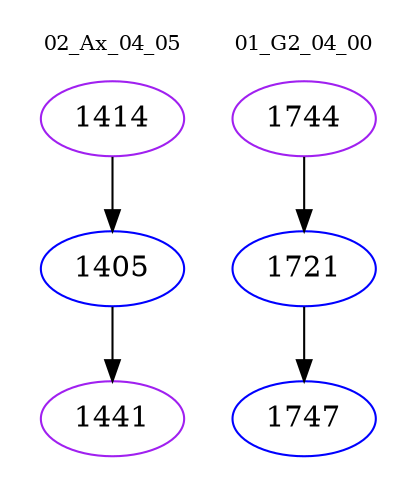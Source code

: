digraph{
subgraph cluster_0 {
color = white
label = "02_Ax_04_05";
fontsize=10;
T0_1414 [label="1414", color="purple"]
T0_1414 -> T0_1405 [color="black"]
T0_1405 [label="1405", color="blue"]
T0_1405 -> T0_1441 [color="black"]
T0_1441 [label="1441", color="purple"]
}
subgraph cluster_1 {
color = white
label = "01_G2_04_00";
fontsize=10;
T1_1744 [label="1744", color="purple"]
T1_1744 -> T1_1721 [color="black"]
T1_1721 [label="1721", color="blue"]
T1_1721 -> T1_1747 [color="black"]
T1_1747 [label="1747", color="blue"]
}
}
